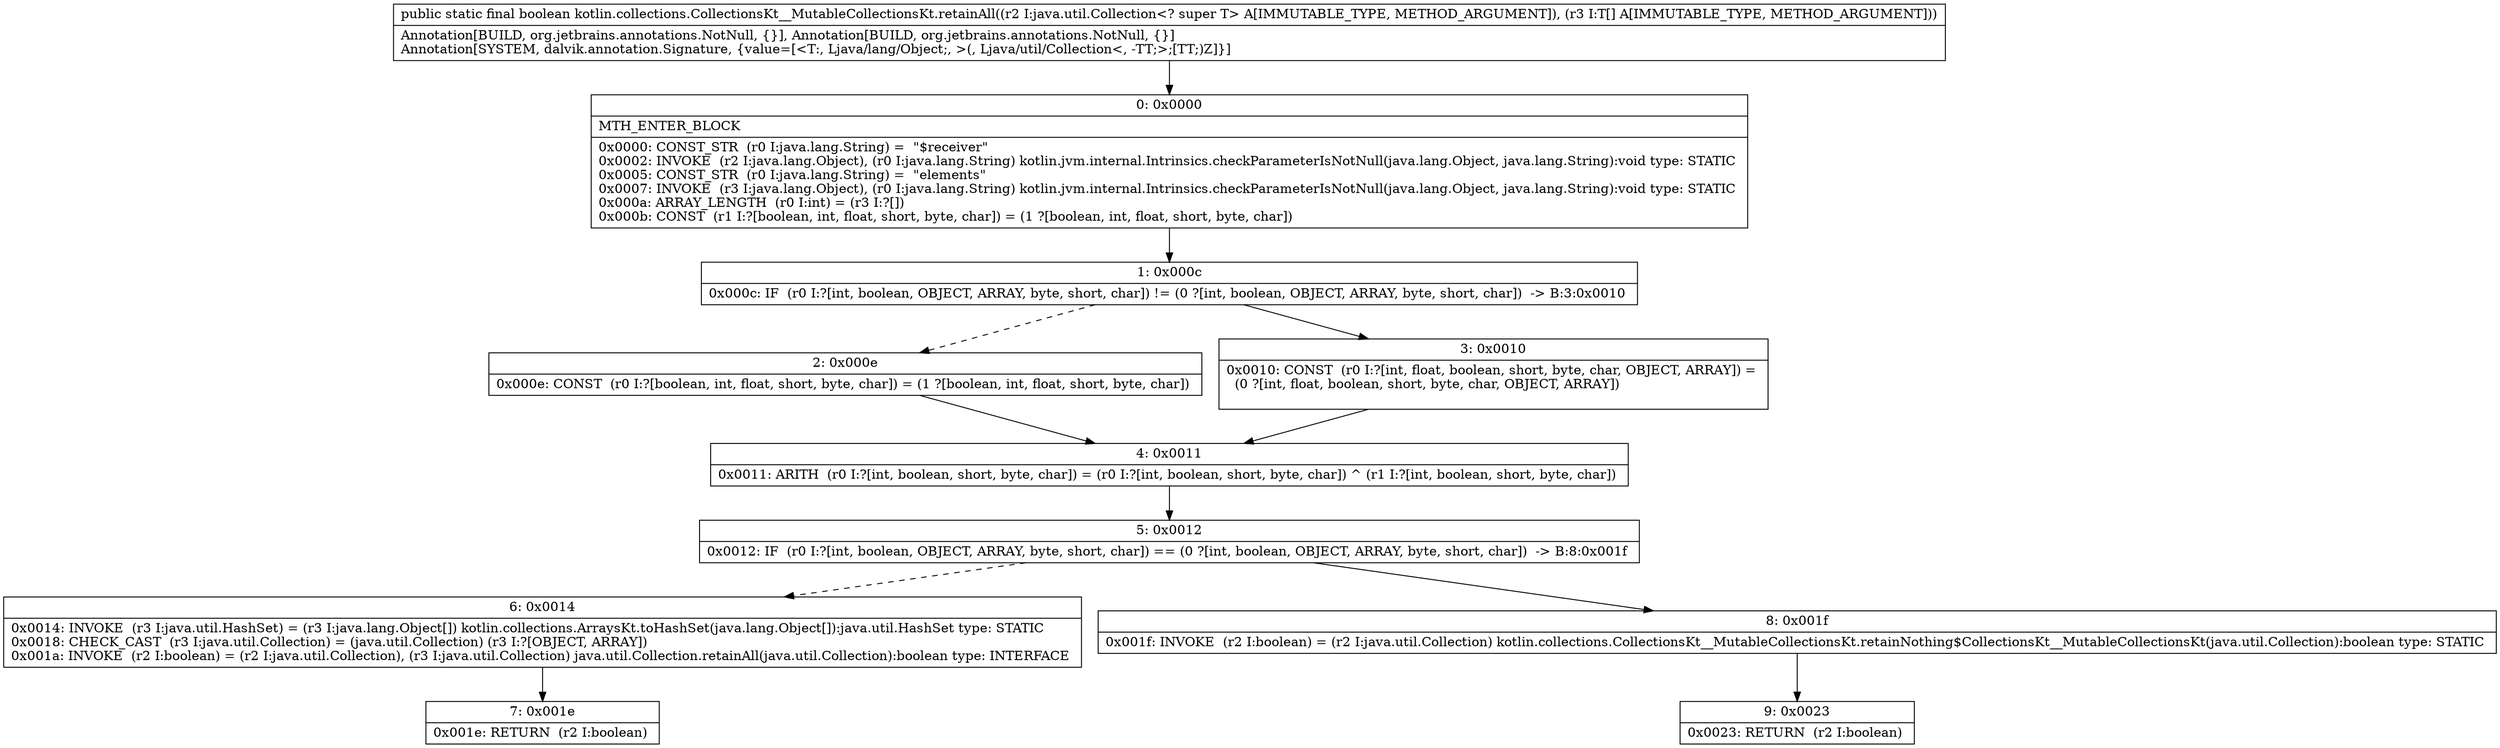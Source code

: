 digraph "CFG forkotlin.collections.CollectionsKt__MutableCollectionsKt.retainAll(Ljava\/util\/Collection;[Ljava\/lang\/Object;)Z" {
Node_0 [shape=record,label="{0\:\ 0x0000|MTH_ENTER_BLOCK\l|0x0000: CONST_STR  (r0 I:java.lang.String) =  \"$receiver\" \l0x0002: INVOKE  (r2 I:java.lang.Object), (r0 I:java.lang.String) kotlin.jvm.internal.Intrinsics.checkParameterIsNotNull(java.lang.Object, java.lang.String):void type: STATIC \l0x0005: CONST_STR  (r0 I:java.lang.String) =  \"elements\" \l0x0007: INVOKE  (r3 I:java.lang.Object), (r0 I:java.lang.String) kotlin.jvm.internal.Intrinsics.checkParameterIsNotNull(java.lang.Object, java.lang.String):void type: STATIC \l0x000a: ARRAY_LENGTH  (r0 I:int) = (r3 I:?[]) \l0x000b: CONST  (r1 I:?[boolean, int, float, short, byte, char]) = (1 ?[boolean, int, float, short, byte, char]) \l}"];
Node_1 [shape=record,label="{1\:\ 0x000c|0x000c: IF  (r0 I:?[int, boolean, OBJECT, ARRAY, byte, short, char]) != (0 ?[int, boolean, OBJECT, ARRAY, byte, short, char])  \-\> B:3:0x0010 \l}"];
Node_2 [shape=record,label="{2\:\ 0x000e|0x000e: CONST  (r0 I:?[boolean, int, float, short, byte, char]) = (1 ?[boolean, int, float, short, byte, char]) \l}"];
Node_3 [shape=record,label="{3\:\ 0x0010|0x0010: CONST  (r0 I:?[int, float, boolean, short, byte, char, OBJECT, ARRAY]) = \l  (0 ?[int, float, boolean, short, byte, char, OBJECT, ARRAY])\l \l}"];
Node_4 [shape=record,label="{4\:\ 0x0011|0x0011: ARITH  (r0 I:?[int, boolean, short, byte, char]) = (r0 I:?[int, boolean, short, byte, char]) ^ (r1 I:?[int, boolean, short, byte, char]) \l}"];
Node_5 [shape=record,label="{5\:\ 0x0012|0x0012: IF  (r0 I:?[int, boolean, OBJECT, ARRAY, byte, short, char]) == (0 ?[int, boolean, OBJECT, ARRAY, byte, short, char])  \-\> B:8:0x001f \l}"];
Node_6 [shape=record,label="{6\:\ 0x0014|0x0014: INVOKE  (r3 I:java.util.HashSet) = (r3 I:java.lang.Object[]) kotlin.collections.ArraysKt.toHashSet(java.lang.Object[]):java.util.HashSet type: STATIC \l0x0018: CHECK_CAST  (r3 I:java.util.Collection) = (java.util.Collection) (r3 I:?[OBJECT, ARRAY]) \l0x001a: INVOKE  (r2 I:boolean) = (r2 I:java.util.Collection), (r3 I:java.util.Collection) java.util.Collection.retainAll(java.util.Collection):boolean type: INTERFACE \l}"];
Node_7 [shape=record,label="{7\:\ 0x001e|0x001e: RETURN  (r2 I:boolean) \l}"];
Node_8 [shape=record,label="{8\:\ 0x001f|0x001f: INVOKE  (r2 I:boolean) = (r2 I:java.util.Collection) kotlin.collections.CollectionsKt__MutableCollectionsKt.retainNothing$CollectionsKt__MutableCollectionsKt(java.util.Collection):boolean type: STATIC \l}"];
Node_9 [shape=record,label="{9\:\ 0x0023|0x0023: RETURN  (r2 I:boolean) \l}"];
MethodNode[shape=record,label="{public static final boolean kotlin.collections.CollectionsKt__MutableCollectionsKt.retainAll((r2 I:java.util.Collection\<? super T\> A[IMMUTABLE_TYPE, METHOD_ARGUMENT]), (r3 I:T[] A[IMMUTABLE_TYPE, METHOD_ARGUMENT]))  | Annotation[BUILD, org.jetbrains.annotations.NotNull, \{\}], Annotation[BUILD, org.jetbrains.annotations.NotNull, \{\}]\lAnnotation[SYSTEM, dalvik.annotation.Signature, \{value=[\<T:, Ljava\/lang\/Object;, \>(, Ljava\/util\/Collection\<, \-TT;\>;[TT;)Z]\}]\l}"];
MethodNode -> Node_0;
Node_0 -> Node_1;
Node_1 -> Node_2[style=dashed];
Node_1 -> Node_3;
Node_2 -> Node_4;
Node_3 -> Node_4;
Node_4 -> Node_5;
Node_5 -> Node_6[style=dashed];
Node_5 -> Node_8;
Node_6 -> Node_7;
Node_8 -> Node_9;
}

